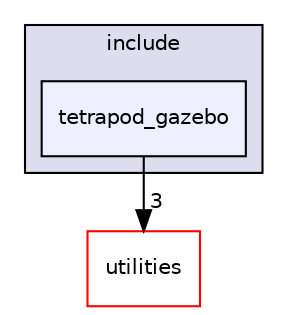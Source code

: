 digraph "catkin_ws/src/simulator/tetrapod_gazebo/include/tetrapod_gazebo" {
  compound=true
  node [ fontsize="10", fontname="Helvetica"];
  edge [ labelfontsize="10", labelfontname="Helvetica"];
  subgraph clusterdir_86fd2a100fbbf5d5d0f5544aedddb069 {
    graph [ bgcolor="#ddddee", pencolor="black", label="include" fontname="Helvetica", fontsize="10", URL="dir_86fd2a100fbbf5d5d0f5544aedddb069.html"]
  dir_24363915fe82b2e554fac542ce48237e [shape=box, label="tetrapod_gazebo", style="filled", fillcolor="#eeeeff", pencolor="black", URL="dir_24363915fe82b2e554fac542ce48237e.html"];
  }
  dir_ccddda87566ee263eec2f42a65371c71 [shape=box label="utilities" fillcolor="white" style="filled" color="red" URL="dir_ccddda87566ee263eec2f42a65371c71.html"];
  dir_24363915fe82b2e554fac542ce48237e->dir_ccddda87566ee263eec2f42a65371c71 [headlabel="3", labeldistance=1.5 headhref="dir_000084_000033.html"];
}
